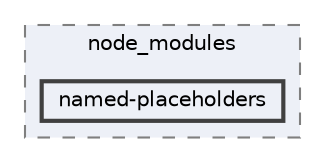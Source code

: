 digraph "named-placeholders"
{
 // INTERACTIVE_SVG=YES
 // LATEX_PDF_SIZE
  bgcolor="transparent";
  edge [fontname=Helvetica,fontsize=10,labelfontname=Helvetica,labelfontsize=10];
  node [fontname=Helvetica,fontsize=10,shape=box,height=0.2,width=0.4];
  compound=true
  subgraph clusterdir_a7123d6b295578c61fe01482133a4996 {
    graph [ bgcolor="#edf0f7", pencolor="grey50", label="node_modules", fontname=Helvetica,fontsize=10 style="filled,dashed", URL="dir_a7123d6b295578c61fe01482133a4996.html",tooltip=""]
  dir_dac0980a23bee16c00ec428dc0fb1380 [label="named-placeholders", fillcolor="#edf0f7", color="grey25", style="filled,bold", URL="dir_dac0980a23bee16c00ec428dc0fb1380.html",tooltip=""];
  }
}
